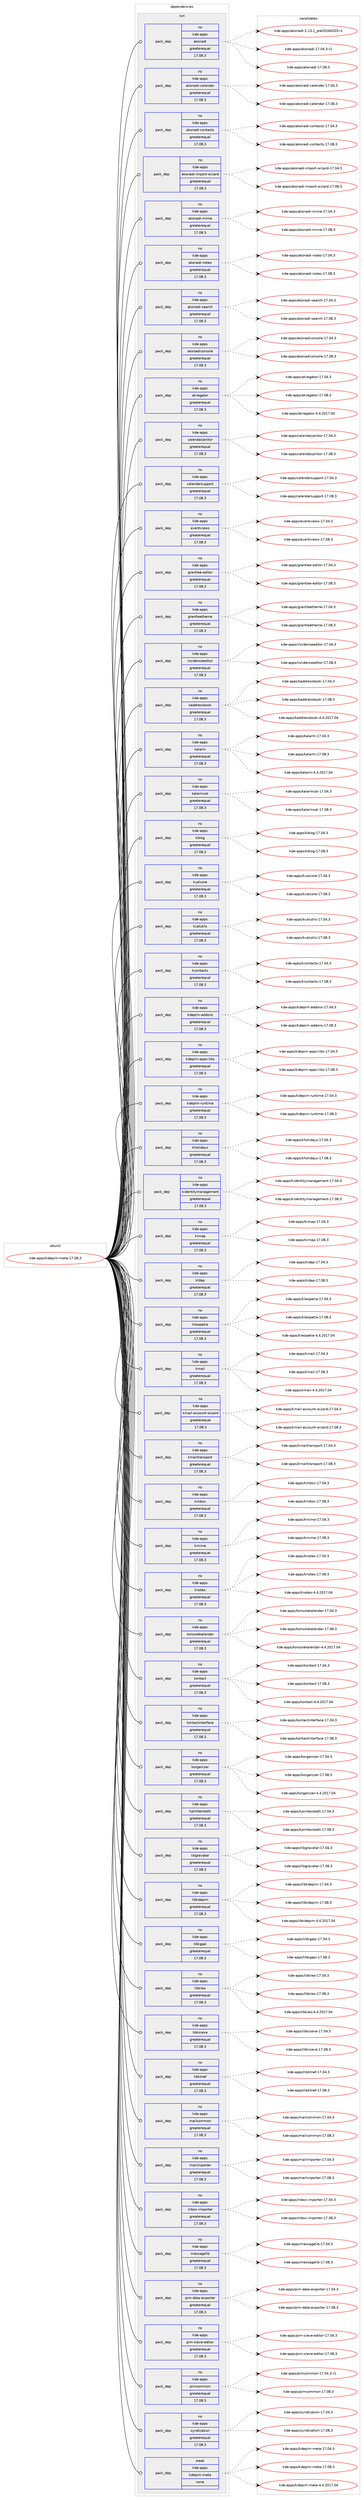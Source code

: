 digraph prolog {

# *************
# Graph options
# *************

newrank=true;
concentrate=true;
compound=true;
graph [rankdir=LR,fontname=Helvetica,fontsize=10,ranksep=1.5];#, ranksep=2.5, nodesep=0.2];
edge  [arrowhead=vee];
node  [fontname=Helvetica,fontsize=10];

# **********
# The ebuild
# **********

subgraph cluster_leftcol {
color=gray;
rank=same;
label=<<i>ebuild</i>>;
id [label="kde-apps/kdepim-meta-17.08.3", color=red, width=4, href="../kde-apps/kdepim-meta-17.08.3.svg"];
}

# ****************
# The dependencies
# ****************

subgraph cluster_midcol {
color=gray;
label=<<i>dependencies</i>>;
subgraph cluster_compile {
fillcolor="#eeeeee";
style=filled;
label=<<i>compile</i>>;
}
subgraph cluster_compileandrun {
fillcolor="#eeeeee";
style=filled;
label=<<i>compile and run</i>>;
}
subgraph cluster_run {
fillcolor="#eeeeee";
style=filled;
label=<<i>run</i>>;
subgraph pack231171 {
dependency318871 [label=<<TABLE BORDER="0" CELLBORDER="1" CELLSPACING="0" CELLPADDING="4" WIDTH="220"><TR><TD ROWSPAN="6" CELLPADDING="30">pack_dep</TD></TR><TR><TD WIDTH="110">no</TD></TR><TR><TD>kde-apps</TD></TR><TR><TD>akonadi</TD></TR><TR><TD>greaterequal</TD></TR><TR><TD>17.08.3</TD></TR></TABLE>>, shape=none, color=blue];
}
id:e -> dependency318871:w [weight=20,style="solid",arrowhead="odot"];
subgraph pack231172 {
dependency318872 [label=<<TABLE BORDER="0" CELLBORDER="1" CELLSPACING="0" CELLPADDING="4" WIDTH="220"><TR><TD ROWSPAN="6" CELLPADDING="30">pack_dep</TD></TR><TR><TD WIDTH="110">no</TD></TR><TR><TD>kde-apps</TD></TR><TR><TD>akonadi-calendar</TD></TR><TR><TD>greaterequal</TD></TR><TR><TD>17.08.3</TD></TR></TABLE>>, shape=none, color=blue];
}
id:e -> dependency318872:w [weight=20,style="solid",arrowhead="odot"];
subgraph pack231173 {
dependency318873 [label=<<TABLE BORDER="0" CELLBORDER="1" CELLSPACING="0" CELLPADDING="4" WIDTH="220"><TR><TD ROWSPAN="6" CELLPADDING="30">pack_dep</TD></TR><TR><TD WIDTH="110">no</TD></TR><TR><TD>kde-apps</TD></TR><TR><TD>akonadi-contacts</TD></TR><TR><TD>greaterequal</TD></TR><TR><TD>17.08.3</TD></TR></TABLE>>, shape=none, color=blue];
}
id:e -> dependency318873:w [weight=20,style="solid",arrowhead="odot"];
subgraph pack231174 {
dependency318874 [label=<<TABLE BORDER="0" CELLBORDER="1" CELLSPACING="0" CELLPADDING="4" WIDTH="220"><TR><TD ROWSPAN="6" CELLPADDING="30">pack_dep</TD></TR><TR><TD WIDTH="110">no</TD></TR><TR><TD>kde-apps</TD></TR><TR><TD>akonadi-import-wizard</TD></TR><TR><TD>greaterequal</TD></TR><TR><TD>17.08.3</TD></TR></TABLE>>, shape=none, color=blue];
}
id:e -> dependency318874:w [weight=20,style="solid",arrowhead="odot"];
subgraph pack231175 {
dependency318875 [label=<<TABLE BORDER="0" CELLBORDER="1" CELLSPACING="0" CELLPADDING="4" WIDTH="220"><TR><TD ROWSPAN="6" CELLPADDING="30">pack_dep</TD></TR><TR><TD WIDTH="110">no</TD></TR><TR><TD>kde-apps</TD></TR><TR><TD>akonadi-mime</TD></TR><TR><TD>greaterequal</TD></TR><TR><TD>17.08.3</TD></TR></TABLE>>, shape=none, color=blue];
}
id:e -> dependency318875:w [weight=20,style="solid",arrowhead="odot"];
subgraph pack231176 {
dependency318876 [label=<<TABLE BORDER="0" CELLBORDER="1" CELLSPACING="0" CELLPADDING="4" WIDTH="220"><TR><TD ROWSPAN="6" CELLPADDING="30">pack_dep</TD></TR><TR><TD WIDTH="110">no</TD></TR><TR><TD>kde-apps</TD></TR><TR><TD>akonadi-notes</TD></TR><TR><TD>greaterequal</TD></TR><TR><TD>17.08.3</TD></TR></TABLE>>, shape=none, color=blue];
}
id:e -> dependency318876:w [weight=20,style="solid",arrowhead="odot"];
subgraph pack231177 {
dependency318877 [label=<<TABLE BORDER="0" CELLBORDER="1" CELLSPACING="0" CELLPADDING="4" WIDTH="220"><TR><TD ROWSPAN="6" CELLPADDING="30">pack_dep</TD></TR><TR><TD WIDTH="110">no</TD></TR><TR><TD>kde-apps</TD></TR><TR><TD>akonadi-search</TD></TR><TR><TD>greaterequal</TD></TR><TR><TD>17.08.3</TD></TR></TABLE>>, shape=none, color=blue];
}
id:e -> dependency318877:w [weight=20,style="solid",arrowhead="odot"];
subgraph pack231178 {
dependency318878 [label=<<TABLE BORDER="0" CELLBORDER="1" CELLSPACING="0" CELLPADDING="4" WIDTH="220"><TR><TD ROWSPAN="6" CELLPADDING="30">pack_dep</TD></TR><TR><TD WIDTH="110">no</TD></TR><TR><TD>kde-apps</TD></TR><TR><TD>akonadiconsole</TD></TR><TR><TD>greaterequal</TD></TR><TR><TD>17.08.3</TD></TR></TABLE>>, shape=none, color=blue];
}
id:e -> dependency318878:w [weight=20,style="solid",arrowhead="odot"];
subgraph pack231179 {
dependency318879 [label=<<TABLE BORDER="0" CELLBORDER="1" CELLSPACING="0" CELLPADDING="4" WIDTH="220"><TR><TD ROWSPAN="6" CELLPADDING="30">pack_dep</TD></TR><TR><TD WIDTH="110">no</TD></TR><TR><TD>kde-apps</TD></TR><TR><TD>akregator</TD></TR><TR><TD>greaterequal</TD></TR><TR><TD>17.08.3</TD></TR></TABLE>>, shape=none, color=blue];
}
id:e -> dependency318879:w [weight=20,style="solid",arrowhead="odot"];
subgraph pack231180 {
dependency318880 [label=<<TABLE BORDER="0" CELLBORDER="1" CELLSPACING="0" CELLPADDING="4" WIDTH="220"><TR><TD ROWSPAN="6" CELLPADDING="30">pack_dep</TD></TR><TR><TD WIDTH="110">no</TD></TR><TR><TD>kde-apps</TD></TR><TR><TD>calendarjanitor</TD></TR><TR><TD>greaterequal</TD></TR><TR><TD>17.08.3</TD></TR></TABLE>>, shape=none, color=blue];
}
id:e -> dependency318880:w [weight=20,style="solid",arrowhead="odot"];
subgraph pack231181 {
dependency318881 [label=<<TABLE BORDER="0" CELLBORDER="1" CELLSPACING="0" CELLPADDING="4" WIDTH="220"><TR><TD ROWSPAN="6" CELLPADDING="30">pack_dep</TD></TR><TR><TD WIDTH="110">no</TD></TR><TR><TD>kde-apps</TD></TR><TR><TD>calendarsupport</TD></TR><TR><TD>greaterequal</TD></TR><TR><TD>17.08.3</TD></TR></TABLE>>, shape=none, color=blue];
}
id:e -> dependency318881:w [weight=20,style="solid",arrowhead="odot"];
subgraph pack231182 {
dependency318882 [label=<<TABLE BORDER="0" CELLBORDER="1" CELLSPACING="0" CELLPADDING="4" WIDTH="220"><TR><TD ROWSPAN="6" CELLPADDING="30">pack_dep</TD></TR><TR><TD WIDTH="110">no</TD></TR><TR><TD>kde-apps</TD></TR><TR><TD>eventviews</TD></TR><TR><TD>greaterequal</TD></TR><TR><TD>17.08.3</TD></TR></TABLE>>, shape=none, color=blue];
}
id:e -> dependency318882:w [weight=20,style="solid",arrowhead="odot"];
subgraph pack231183 {
dependency318883 [label=<<TABLE BORDER="0" CELLBORDER="1" CELLSPACING="0" CELLPADDING="4" WIDTH="220"><TR><TD ROWSPAN="6" CELLPADDING="30">pack_dep</TD></TR><TR><TD WIDTH="110">no</TD></TR><TR><TD>kde-apps</TD></TR><TR><TD>grantlee-editor</TD></TR><TR><TD>greaterequal</TD></TR><TR><TD>17.08.3</TD></TR></TABLE>>, shape=none, color=blue];
}
id:e -> dependency318883:w [weight=20,style="solid",arrowhead="odot"];
subgraph pack231184 {
dependency318884 [label=<<TABLE BORDER="0" CELLBORDER="1" CELLSPACING="0" CELLPADDING="4" WIDTH="220"><TR><TD ROWSPAN="6" CELLPADDING="30">pack_dep</TD></TR><TR><TD WIDTH="110">no</TD></TR><TR><TD>kde-apps</TD></TR><TR><TD>grantleetheme</TD></TR><TR><TD>greaterequal</TD></TR><TR><TD>17.08.3</TD></TR></TABLE>>, shape=none, color=blue];
}
id:e -> dependency318884:w [weight=20,style="solid",arrowhead="odot"];
subgraph pack231185 {
dependency318885 [label=<<TABLE BORDER="0" CELLBORDER="1" CELLSPACING="0" CELLPADDING="4" WIDTH="220"><TR><TD ROWSPAN="6" CELLPADDING="30">pack_dep</TD></TR><TR><TD WIDTH="110">no</TD></TR><TR><TD>kde-apps</TD></TR><TR><TD>incidenceeditor</TD></TR><TR><TD>greaterequal</TD></TR><TR><TD>17.08.3</TD></TR></TABLE>>, shape=none, color=blue];
}
id:e -> dependency318885:w [weight=20,style="solid",arrowhead="odot"];
subgraph pack231186 {
dependency318886 [label=<<TABLE BORDER="0" CELLBORDER="1" CELLSPACING="0" CELLPADDING="4" WIDTH="220"><TR><TD ROWSPAN="6" CELLPADDING="30">pack_dep</TD></TR><TR><TD WIDTH="110">no</TD></TR><TR><TD>kde-apps</TD></TR><TR><TD>kaddressbook</TD></TR><TR><TD>greaterequal</TD></TR><TR><TD>17.08.3</TD></TR></TABLE>>, shape=none, color=blue];
}
id:e -> dependency318886:w [weight=20,style="solid",arrowhead="odot"];
subgraph pack231187 {
dependency318887 [label=<<TABLE BORDER="0" CELLBORDER="1" CELLSPACING="0" CELLPADDING="4" WIDTH="220"><TR><TD ROWSPAN="6" CELLPADDING="30">pack_dep</TD></TR><TR><TD WIDTH="110">no</TD></TR><TR><TD>kde-apps</TD></TR><TR><TD>kalarm</TD></TR><TR><TD>greaterequal</TD></TR><TR><TD>17.08.3</TD></TR></TABLE>>, shape=none, color=blue];
}
id:e -> dependency318887:w [weight=20,style="solid",arrowhead="odot"];
subgraph pack231188 {
dependency318888 [label=<<TABLE BORDER="0" CELLBORDER="1" CELLSPACING="0" CELLPADDING="4" WIDTH="220"><TR><TD ROWSPAN="6" CELLPADDING="30">pack_dep</TD></TR><TR><TD WIDTH="110">no</TD></TR><TR><TD>kde-apps</TD></TR><TR><TD>kalarmcal</TD></TR><TR><TD>greaterequal</TD></TR><TR><TD>17.08.3</TD></TR></TABLE>>, shape=none, color=blue];
}
id:e -> dependency318888:w [weight=20,style="solid",arrowhead="odot"];
subgraph pack231189 {
dependency318889 [label=<<TABLE BORDER="0" CELLBORDER="1" CELLSPACING="0" CELLPADDING="4" WIDTH="220"><TR><TD ROWSPAN="6" CELLPADDING="30">pack_dep</TD></TR><TR><TD WIDTH="110">no</TD></TR><TR><TD>kde-apps</TD></TR><TR><TD>kblog</TD></TR><TR><TD>greaterequal</TD></TR><TR><TD>17.08.3</TD></TR></TABLE>>, shape=none, color=blue];
}
id:e -> dependency318889:w [weight=20,style="solid",arrowhead="odot"];
subgraph pack231190 {
dependency318890 [label=<<TABLE BORDER="0" CELLBORDER="1" CELLSPACING="0" CELLPADDING="4" WIDTH="220"><TR><TD ROWSPAN="6" CELLPADDING="30">pack_dep</TD></TR><TR><TD WIDTH="110">no</TD></TR><TR><TD>kde-apps</TD></TR><TR><TD>kcalcore</TD></TR><TR><TD>greaterequal</TD></TR><TR><TD>17.08.3</TD></TR></TABLE>>, shape=none, color=blue];
}
id:e -> dependency318890:w [weight=20,style="solid",arrowhead="odot"];
subgraph pack231191 {
dependency318891 [label=<<TABLE BORDER="0" CELLBORDER="1" CELLSPACING="0" CELLPADDING="4" WIDTH="220"><TR><TD ROWSPAN="6" CELLPADDING="30">pack_dep</TD></TR><TR><TD WIDTH="110">no</TD></TR><TR><TD>kde-apps</TD></TR><TR><TD>kcalutils</TD></TR><TR><TD>greaterequal</TD></TR><TR><TD>17.08.3</TD></TR></TABLE>>, shape=none, color=blue];
}
id:e -> dependency318891:w [weight=20,style="solid",arrowhead="odot"];
subgraph pack231192 {
dependency318892 [label=<<TABLE BORDER="0" CELLBORDER="1" CELLSPACING="0" CELLPADDING="4" WIDTH="220"><TR><TD ROWSPAN="6" CELLPADDING="30">pack_dep</TD></TR><TR><TD WIDTH="110">no</TD></TR><TR><TD>kde-apps</TD></TR><TR><TD>kcontacts</TD></TR><TR><TD>greaterequal</TD></TR><TR><TD>17.08.3</TD></TR></TABLE>>, shape=none, color=blue];
}
id:e -> dependency318892:w [weight=20,style="solid",arrowhead="odot"];
subgraph pack231193 {
dependency318893 [label=<<TABLE BORDER="0" CELLBORDER="1" CELLSPACING="0" CELLPADDING="4" WIDTH="220"><TR><TD ROWSPAN="6" CELLPADDING="30">pack_dep</TD></TR><TR><TD WIDTH="110">no</TD></TR><TR><TD>kde-apps</TD></TR><TR><TD>kdepim-addons</TD></TR><TR><TD>greaterequal</TD></TR><TR><TD>17.08.3</TD></TR></TABLE>>, shape=none, color=blue];
}
id:e -> dependency318893:w [weight=20,style="solid",arrowhead="odot"];
subgraph pack231194 {
dependency318894 [label=<<TABLE BORDER="0" CELLBORDER="1" CELLSPACING="0" CELLPADDING="4" WIDTH="220"><TR><TD ROWSPAN="6" CELLPADDING="30">pack_dep</TD></TR><TR><TD WIDTH="110">no</TD></TR><TR><TD>kde-apps</TD></TR><TR><TD>kdepim-apps-libs</TD></TR><TR><TD>greaterequal</TD></TR><TR><TD>17.08.3</TD></TR></TABLE>>, shape=none, color=blue];
}
id:e -> dependency318894:w [weight=20,style="solid",arrowhead="odot"];
subgraph pack231195 {
dependency318895 [label=<<TABLE BORDER="0" CELLBORDER="1" CELLSPACING="0" CELLPADDING="4" WIDTH="220"><TR><TD ROWSPAN="6" CELLPADDING="30">pack_dep</TD></TR><TR><TD WIDTH="110">no</TD></TR><TR><TD>kde-apps</TD></TR><TR><TD>kdepim-runtime</TD></TR><TR><TD>greaterequal</TD></TR><TR><TD>17.08.3</TD></TR></TABLE>>, shape=none, color=blue];
}
id:e -> dependency318895:w [weight=20,style="solid",arrowhead="odot"];
subgraph pack231196 {
dependency318896 [label=<<TABLE BORDER="0" CELLBORDER="1" CELLSPACING="0" CELLPADDING="4" WIDTH="220"><TR><TD ROWSPAN="6" CELLPADDING="30">pack_dep</TD></TR><TR><TD WIDTH="110">no</TD></TR><TR><TD>kde-apps</TD></TR><TR><TD>kholidays</TD></TR><TR><TD>greaterequal</TD></TR><TR><TD>17.08.3</TD></TR></TABLE>>, shape=none, color=blue];
}
id:e -> dependency318896:w [weight=20,style="solid",arrowhead="odot"];
subgraph pack231197 {
dependency318897 [label=<<TABLE BORDER="0" CELLBORDER="1" CELLSPACING="0" CELLPADDING="4" WIDTH="220"><TR><TD ROWSPAN="6" CELLPADDING="30">pack_dep</TD></TR><TR><TD WIDTH="110">no</TD></TR><TR><TD>kde-apps</TD></TR><TR><TD>kidentitymanagement</TD></TR><TR><TD>greaterequal</TD></TR><TR><TD>17.08.3</TD></TR></TABLE>>, shape=none, color=blue];
}
id:e -> dependency318897:w [weight=20,style="solid",arrowhead="odot"];
subgraph pack231198 {
dependency318898 [label=<<TABLE BORDER="0" CELLBORDER="1" CELLSPACING="0" CELLPADDING="4" WIDTH="220"><TR><TD ROWSPAN="6" CELLPADDING="30">pack_dep</TD></TR><TR><TD WIDTH="110">no</TD></TR><TR><TD>kde-apps</TD></TR><TR><TD>kimap</TD></TR><TR><TD>greaterequal</TD></TR><TR><TD>17.08.3</TD></TR></TABLE>>, shape=none, color=blue];
}
id:e -> dependency318898:w [weight=20,style="solid",arrowhead="odot"];
subgraph pack231199 {
dependency318899 [label=<<TABLE BORDER="0" CELLBORDER="1" CELLSPACING="0" CELLPADDING="4" WIDTH="220"><TR><TD ROWSPAN="6" CELLPADDING="30">pack_dep</TD></TR><TR><TD WIDTH="110">no</TD></TR><TR><TD>kde-apps</TD></TR><TR><TD>kldap</TD></TR><TR><TD>greaterequal</TD></TR><TR><TD>17.08.3</TD></TR></TABLE>>, shape=none, color=blue];
}
id:e -> dependency318899:w [weight=20,style="solid",arrowhead="odot"];
subgraph pack231200 {
dependency318900 [label=<<TABLE BORDER="0" CELLBORDER="1" CELLSPACING="0" CELLPADDING="4" WIDTH="220"><TR><TD ROWSPAN="6" CELLPADDING="30">pack_dep</TD></TR><TR><TD WIDTH="110">no</TD></TR><TR><TD>kde-apps</TD></TR><TR><TD>kleopatra</TD></TR><TR><TD>greaterequal</TD></TR><TR><TD>17.08.3</TD></TR></TABLE>>, shape=none, color=blue];
}
id:e -> dependency318900:w [weight=20,style="solid",arrowhead="odot"];
subgraph pack231201 {
dependency318901 [label=<<TABLE BORDER="0" CELLBORDER="1" CELLSPACING="0" CELLPADDING="4" WIDTH="220"><TR><TD ROWSPAN="6" CELLPADDING="30">pack_dep</TD></TR><TR><TD WIDTH="110">no</TD></TR><TR><TD>kde-apps</TD></TR><TR><TD>kmail</TD></TR><TR><TD>greaterequal</TD></TR><TR><TD>17.08.3</TD></TR></TABLE>>, shape=none, color=blue];
}
id:e -> dependency318901:w [weight=20,style="solid",arrowhead="odot"];
subgraph pack231202 {
dependency318902 [label=<<TABLE BORDER="0" CELLBORDER="1" CELLSPACING="0" CELLPADDING="4" WIDTH="220"><TR><TD ROWSPAN="6" CELLPADDING="30">pack_dep</TD></TR><TR><TD WIDTH="110">no</TD></TR><TR><TD>kde-apps</TD></TR><TR><TD>kmail-account-wizard</TD></TR><TR><TD>greaterequal</TD></TR><TR><TD>17.08.3</TD></TR></TABLE>>, shape=none, color=blue];
}
id:e -> dependency318902:w [weight=20,style="solid",arrowhead="odot"];
subgraph pack231203 {
dependency318903 [label=<<TABLE BORDER="0" CELLBORDER="1" CELLSPACING="0" CELLPADDING="4" WIDTH="220"><TR><TD ROWSPAN="6" CELLPADDING="30">pack_dep</TD></TR><TR><TD WIDTH="110">no</TD></TR><TR><TD>kde-apps</TD></TR><TR><TD>kmailtransport</TD></TR><TR><TD>greaterequal</TD></TR><TR><TD>17.08.3</TD></TR></TABLE>>, shape=none, color=blue];
}
id:e -> dependency318903:w [weight=20,style="solid",arrowhead="odot"];
subgraph pack231204 {
dependency318904 [label=<<TABLE BORDER="0" CELLBORDER="1" CELLSPACING="0" CELLPADDING="4" WIDTH="220"><TR><TD ROWSPAN="6" CELLPADDING="30">pack_dep</TD></TR><TR><TD WIDTH="110">no</TD></TR><TR><TD>kde-apps</TD></TR><TR><TD>kmbox</TD></TR><TR><TD>greaterequal</TD></TR><TR><TD>17.08.3</TD></TR></TABLE>>, shape=none, color=blue];
}
id:e -> dependency318904:w [weight=20,style="solid",arrowhead="odot"];
subgraph pack231205 {
dependency318905 [label=<<TABLE BORDER="0" CELLBORDER="1" CELLSPACING="0" CELLPADDING="4" WIDTH="220"><TR><TD ROWSPAN="6" CELLPADDING="30">pack_dep</TD></TR><TR><TD WIDTH="110">no</TD></TR><TR><TD>kde-apps</TD></TR><TR><TD>kmime</TD></TR><TR><TD>greaterequal</TD></TR><TR><TD>17.08.3</TD></TR></TABLE>>, shape=none, color=blue];
}
id:e -> dependency318905:w [weight=20,style="solid",arrowhead="odot"];
subgraph pack231206 {
dependency318906 [label=<<TABLE BORDER="0" CELLBORDER="1" CELLSPACING="0" CELLPADDING="4" WIDTH="220"><TR><TD ROWSPAN="6" CELLPADDING="30">pack_dep</TD></TR><TR><TD WIDTH="110">no</TD></TR><TR><TD>kde-apps</TD></TR><TR><TD>knotes</TD></TR><TR><TD>greaterequal</TD></TR><TR><TD>17.08.3</TD></TR></TABLE>>, shape=none, color=blue];
}
id:e -> dependency318906:w [weight=20,style="solid",arrowhead="odot"];
subgraph pack231207 {
dependency318907 [label=<<TABLE BORDER="0" CELLBORDER="1" CELLSPACING="0" CELLPADDING="4" WIDTH="220"><TR><TD ROWSPAN="6" CELLPADDING="30">pack_dep</TD></TR><TR><TD WIDTH="110">no</TD></TR><TR><TD>kde-apps</TD></TR><TR><TD>konsolekalendar</TD></TR><TR><TD>greaterequal</TD></TR><TR><TD>17.08.3</TD></TR></TABLE>>, shape=none, color=blue];
}
id:e -> dependency318907:w [weight=20,style="solid",arrowhead="odot"];
subgraph pack231208 {
dependency318908 [label=<<TABLE BORDER="0" CELLBORDER="1" CELLSPACING="0" CELLPADDING="4" WIDTH="220"><TR><TD ROWSPAN="6" CELLPADDING="30">pack_dep</TD></TR><TR><TD WIDTH="110">no</TD></TR><TR><TD>kde-apps</TD></TR><TR><TD>kontact</TD></TR><TR><TD>greaterequal</TD></TR><TR><TD>17.08.3</TD></TR></TABLE>>, shape=none, color=blue];
}
id:e -> dependency318908:w [weight=20,style="solid",arrowhead="odot"];
subgraph pack231209 {
dependency318909 [label=<<TABLE BORDER="0" CELLBORDER="1" CELLSPACING="0" CELLPADDING="4" WIDTH="220"><TR><TD ROWSPAN="6" CELLPADDING="30">pack_dep</TD></TR><TR><TD WIDTH="110">no</TD></TR><TR><TD>kde-apps</TD></TR><TR><TD>kontactinterface</TD></TR><TR><TD>greaterequal</TD></TR><TR><TD>17.08.3</TD></TR></TABLE>>, shape=none, color=blue];
}
id:e -> dependency318909:w [weight=20,style="solid",arrowhead="odot"];
subgraph pack231210 {
dependency318910 [label=<<TABLE BORDER="0" CELLBORDER="1" CELLSPACING="0" CELLPADDING="4" WIDTH="220"><TR><TD ROWSPAN="6" CELLPADDING="30">pack_dep</TD></TR><TR><TD WIDTH="110">no</TD></TR><TR><TD>kde-apps</TD></TR><TR><TD>korganizer</TD></TR><TR><TD>greaterequal</TD></TR><TR><TD>17.08.3</TD></TR></TABLE>>, shape=none, color=blue];
}
id:e -> dependency318910:w [weight=20,style="solid",arrowhead="odot"];
subgraph pack231211 {
dependency318911 [label=<<TABLE BORDER="0" CELLBORDER="1" CELLSPACING="0" CELLPADDING="4" WIDTH="220"><TR><TD ROWSPAN="6" CELLPADDING="30">pack_dep</TD></TR><TR><TD WIDTH="110">no</TD></TR><TR><TD>kde-apps</TD></TR><TR><TD>kpimtextedit</TD></TR><TR><TD>greaterequal</TD></TR><TR><TD>17.08.3</TD></TR></TABLE>>, shape=none, color=blue];
}
id:e -> dependency318911:w [weight=20,style="solid",arrowhead="odot"];
subgraph pack231212 {
dependency318912 [label=<<TABLE BORDER="0" CELLBORDER="1" CELLSPACING="0" CELLPADDING="4" WIDTH="220"><TR><TD ROWSPAN="6" CELLPADDING="30">pack_dep</TD></TR><TR><TD WIDTH="110">no</TD></TR><TR><TD>kde-apps</TD></TR><TR><TD>libgravatar</TD></TR><TR><TD>greaterequal</TD></TR><TR><TD>17.08.3</TD></TR></TABLE>>, shape=none, color=blue];
}
id:e -> dependency318912:w [weight=20,style="solid",arrowhead="odot"];
subgraph pack231213 {
dependency318913 [label=<<TABLE BORDER="0" CELLBORDER="1" CELLSPACING="0" CELLPADDING="4" WIDTH="220"><TR><TD ROWSPAN="6" CELLPADDING="30">pack_dep</TD></TR><TR><TD WIDTH="110">no</TD></TR><TR><TD>kde-apps</TD></TR><TR><TD>libkdepim</TD></TR><TR><TD>greaterequal</TD></TR><TR><TD>17.08.3</TD></TR></TABLE>>, shape=none, color=blue];
}
id:e -> dependency318913:w [weight=20,style="solid",arrowhead="odot"];
subgraph pack231214 {
dependency318914 [label=<<TABLE BORDER="0" CELLBORDER="1" CELLSPACING="0" CELLPADDING="4" WIDTH="220"><TR><TD ROWSPAN="6" CELLPADDING="30">pack_dep</TD></TR><TR><TD WIDTH="110">no</TD></TR><TR><TD>kde-apps</TD></TR><TR><TD>libkgapi</TD></TR><TR><TD>greaterequal</TD></TR><TR><TD>17.08.3</TD></TR></TABLE>>, shape=none, color=blue];
}
id:e -> dependency318914:w [weight=20,style="solid",arrowhead="odot"];
subgraph pack231215 {
dependency318915 [label=<<TABLE BORDER="0" CELLBORDER="1" CELLSPACING="0" CELLPADDING="4" WIDTH="220"><TR><TD ROWSPAN="6" CELLPADDING="30">pack_dep</TD></TR><TR><TD WIDTH="110">no</TD></TR><TR><TD>kde-apps</TD></TR><TR><TD>libkleo</TD></TR><TR><TD>greaterequal</TD></TR><TR><TD>17.08.3</TD></TR></TABLE>>, shape=none, color=blue];
}
id:e -> dependency318915:w [weight=20,style="solid",arrowhead="odot"];
subgraph pack231216 {
dependency318916 [label=<<TABLE BORDER="0" CELLBORDER="1" CELLSPACING="0" CELLPADDING="4" WIDTH="220"><TR><TD ROWSPAN="6" CELLPADDING="30">pack_dep</TD></TR><TR><TD WIDTH="110">no</TD></TR><TR><TD>kde-apps</TD></TR><TR><TD>libksieve</TD></TR><TR><TD>greaterequal</TD></TR><TR><TD>17.08.3</TD></TR></TABLE>>, shape=none, color=blue];
}
id:e -> dependency318916:w [weight=20,style="solid",arrowhead="odot"];
subgraph pack231217 {
dependency318917 [label=<<TABLE BORDER="0" CELLBORDER="1" CELLSPACING="0" CELLPADDING="4" WIDTH="220"><TR><TD ROWSPAN="6" CELLPADDING="30">pack_dep</TD></TR><TR><TD WIDTH="110">no</TD></TR><TR><TD>kde-apps</TD></TR><TR><TD>libktnef</TD></TR><TR><TD>greaterequal</TD></TR><TR><TD>17.08.3</TD></TR></TABLE>>, shape=none, color=blue];
}
id:e -> dependency318917:w [weight=20,style="solid",arrowhead="odot"];
subgraph pack231218 {
dependency318918 [label=<<TABLE BORDER="0" CELLBORDER="1" CELLSPACING="0" CELLPADDING="4" WIDTH="220"><TR><TD ROWSPAN="6" CELLPADDING="30">pack_dep</TD></TR><TR><TD WIDTH="110">no</TD></TR><TR><TD>kde-apps</TD></TR><TR><TD>mailcommon</TD></TR><TR><TD>greaterequal</TD></TR><TR><TD>17.08.3</TD></TR></TABLE>>, shape=none, color=blue];
}
id:e -> dependency318918:w [weight=20,style="solid",arrowhead="odot"];
subgraph pack231219 {
dependency318919 [label=<<TABLE BORDER="0" CELLBORDER="1" CELLSPACING="0" CELLPADDING="4" WIDTH="220"><TR><TD ROWSPAN="6" CELLPADDING="30">pack_dep</TD></TR><TR><TD WIDTH="110">no</TD></TR><TR><TD>kde-apps</TD></TR><TR><TD>mailimporter</TD></TR><TR><TD>greaterequal</TD></TR><TR><TD>17.08.3</TD></TR></TABLE>>, shape=none, color=blue];
}
id:e -> dependency318919:w [weight=20,style="solid",arrowhead="odot"];
subgraph pack231220 {
dependency318920 [label=<<TABLE BORDER="0" CELLBORDER="1" CELLSPACING="0" CELLPADDING="4" WIDTH="220"><TR><TD ROWSPAN="6" CELLPADDING="30">pack_dep</TD></TR><TR><TD WIDTH="110">no</TD></TR><TR><TD>kde-apps</TD></TR><TR><TD>mbox-importer</TD></TR><TR><TD>greaterequal</TD></TR><TR><TD>17.08.3</TD></TR></TABLE>>, shape=none, color=blue];
}
id:e -> dependency318920:w [weight=20,style="solid",arrowhead="odot"];
subgraph pack231221 {
dependency318921 [label=<<TABLE BORDER="0" CELLBORDER="1" CELLSPACING="0" CELLPADDING="4" WIDTH="220"><TR><TD ROWSPAN="6" CELLPADDING="30">pack_dep</TD></TR><TR><TD WIDTH="110">no</TD></TR><TR><TD>kde-apps</TD></TR><TR><TD>messagelib</TD></TR><TR><TD>greaterequal</TD></TR><TR><TD>17.08.3</TD></TR></TABLE>>, shape=none, color=blue];
}
id:e -> dependency318921:w [weight=20,style="solid",arrowhead="odot"];
subgraph pack231222 {
dependency318922 [label=<<TABLE BORDER="0" CELLBORDER="1" CELLSPACING="0" CELLPADDING="4" WIDTH="220"><TR><TD ROWSPAN="6" CELLPADDING="30">pack_dep</TD></TR><TR><TD WIDTH="110">no</TD></TR><TR><TD>kde-apps</TD></TR><TR><TD>pim-data-exporter</TD></TR><TR><TD>greaterequal</TD></TR><TR><TD>17.08.3</TD></TR></TABLE>>, shape=none, color=blue];
}
id:e -> dependency318922:w [weight=20,style="solid",arrowhead="odot"];
subgraph pack231223 {
dependency318923 [label=<<TABLE BORDER="0" CELLBORDER="1" CELLSPACING="0" CELLPADDING="4" WIDTH="220"><TR><TD ROWSPAN="6" CELLPADDING="30">pack_dep</TD></TR><TR><TD WIDTH="110">no</TD></TR><TR><TD>kde-apps</TD></TR><TR><TD>pim-sieve-editor</TD></TR><TR><TD>greaterequal</TD></TR><TR><TD>17.08.3</TD></TR></TABLE>>, shape=none, color=blue];
}
id:e -> dependency318923:w [weight=20,style="solid",arrowhead="odot"];
subgraph pack231224 {
dependency318924 [label=<<TABLE BORDER="0" CELLBORDER="1" CELLSPACING="0" CELLPADDING="4" WIDTH="220"><TR><TD ROWSPAN="6" CELLPADDING="30">pack_dep</TD></TR><TR><TD WIDTH="110">no</TD></TR><TR><TD>kde-apps</TD></TR><TR><TD>pimcommon</TD></TR><TR><TD>greaterequal</TD></TR><TR><TD>17.08.3</TD></TR></TABLE>>, shape=none, color=blue];
}
id:e -> dependency318924:w [weight=20,style="solid",arrowhead="odot"];
subgraph pack231225 {
dependency318925 [label=<<TABLE BORDER="0" CELLBORDER="1" CELLSPACING="0" CELLPADDING="4" WIDTH="220"><TR><TD ROWSPAN="6" CELLPADDING="30">pack_dep</TD></TR><TR><TD WIDTH="110">no</TD></TR><TR><TD>kde-apps</TD></TR><TR><TD>syndication</TD></TR><TR><TD>greaterequal</TD></TR><TR><TD>17.08.3</TD></TR></TABLE>>, shape=none, color=blue];
}
id:e -> dependency318925:w [weight=20,style="solid",arrowhead="odot"];
subgraph pack231226 {
dependency318926 [label=<<TABLE BORDER="0" CELLBORDER="1" CELLSPACING="0" CELLPADDING="4" WIDTH="220"><TR><TD ROWSPAN="6" CELLPADDING="30">pack_dep</TD></TR><TR><TD WIDTH="110">weak</TD></TR><TR><TD>kde-apps</TD></TR><TR><TD>kdepim-meta</TD></TR><TR><TD>none</TD></TR><TR><TD></TD></TR></TABLE>>, shape=none, color=blue];
}
id:e -> dependency318926:w [weight=20,style="solid",arrowhead="odot"];
}
}

# **************
# The candidates
# **************

subgraph cluster_choices {
rank=same;
color=gray;
label=<<i>candidates</i>>;

subgraph choice231171 {
color=black;
nodesep=1;
choice1071001014597112112115479710711111097100105454946495146499511211410150484954485048514511449 [label="kde-apps/akonadi-1.13.1_pre20160203-r1", color=red, width=4,href="../kde-apps/akonadi-1.13.1_pre20160203-r1.svg"];
choice107100101459711211211547971071111109710010545495546485246514511449 [label="kde-apps/akonadi-17.04.3-r1", color=red, width=4,href="../kde-apps/akonadi-17.04.3-r1.svg"];
choice10710010145971121121154797107111110971001054549554648564651 [label="kde-apps/akonadi-17.08.3", color=red, width=4,href="../kde-apps/akonadi-17.08.3.svg"];
dependency318871:e -> choice1071001014597112112115479710711111097100105454946495146499511211410150484954485048514511449:w [style=dotted,weight="100"];
dependency318871:e -> choice107100101459711211211547971071111109710010545495546485246514511449:w [style=dotted,weight="100"];
dependency318871:e -> choice10710010145971121121154797107111110971001054549554648564651:w [style=dotted,weight="100"];
}
subgraph choice231172 {
color=black;
nodesep=1;
choice1071001014597112112115479710711111097100105459997108101110100971144549554648524651 [label="kde-apps/akonadi-calendar-17.04.3", color=red, width=4,href="../kde-apps/akonadi-calendar-17.04.3.svg"];
choice1071001014597112112115479710711111097100105459997108101110100971144549554648564651 [label="kde-apps/akonadi-calendar-17.08.3", color=red, width=4,href="../kde-apps/akonadi-calendar-17.08.3.svg"];
dependency318872:e -> choice1071001014597112112115479710711111097100105459997108101110100971144549554648524651:w [style=dotted,weight="100"];
dependency318872:e -> choice1071001014597112112115479710711111097100105459997108101110100971144549554648564651:w [style=dotted,weight="100"];
}
subgraph choice231173 {
color=black;
nodesep=1;
choice1071001014597112112115479710711111097100105459911111011697991161154549554648524651 [label="kde-apps/akonadi-contacts-17.04.3", color=red, width=4,href="../kde-apps/akonadi-contacts-17.04.3.svg"];
choice1071001014597112112115479710711111097100105459911111011697991161154549554648564651 [label="kde-apps/akonadi-contacts-17.08.3", color=red, width=4,href="../kde-apps/akonadi-contacts-17.08.3.svg"];
dependency318873:e -> choice1071001014597112112115479710711111097100105459911111011697991161154549554648524651:w [style=dotted,weight="100"];
dependency318873:e -> choice1071001014597112112115479710711111097100105459911111011697991161154549554648564651:w [style=dotted,weight="100"];
}
subgraph choice231174 {
color=black;
nodesep=1;
choice10710010145971121121154797107111110971001054510510911211111411645119105122971141004549554648524651 [label="kde-apps/akonadi-import-wizard-17.04.3", color=red, width=4,href="../kde-apps/akonadi-import-wizard-17.04.3.svg"];
choice10710010145971121121154797107111110971001054510510911211111411645119105122971141004549554648564651 [label="kde-apps/akonadi-import-wizard-17.08.3", color=red, width=4,href="../kde-apps/akonadi-import-wizard-17.08.3.svg"];
dependency318874:e -> choice10710010145971121121154797107111110971001054510510911211111411645119105122971141004549554648524651:w [style=dotted,weight="100"];
dependency318874:e -> choice10710010145971121121154797107111110971001054510510911211111411645119105122971141004549554648564651:w [style=dotted,weight="100"];
}
subgraph choice231175 {
color=black;
nodesep=1;
choice1071001014597112112115479710711111097100105451091051091014549554648524651 [label="kde-apps/akonadi-mime-17.04.3", color=red, width=4,href="../kde-apps/akonadi-mime-17.04.3.svg"];
choice1071001014597112112115479710711111097100105451091051091014549554648564651 [label="kde-apps/akonadi-mime-17.08.3", color=red, width=4,href="../kde-apps/akonadi-mime-17.08.3.svg"];
dependency318875:e -> choice1071001014597112112115479710711111097100105451091051091014549554648524651:w [style=dotted,weight="100"];
dependency318875:e -> choice1071001014597112112115479710711111097100105451091051091014549554648564651:w [style=dotted,weight="100"];
}
subgraph choice231176 {
color=black;
nodesep=1;
choice1071001014597112112115479710711111097100105451101111161011154549554648524651 [label="kde-apps/akonadi-notes-17.04.3", color=red, width=4,href="../kde-apps/akonadi-notes-17.04.3.svg"];
choice1071001014597112112115479710711111097100105451101111161011154549554648564651 [label="kde-apps/akonadi-notes-17.08.3", color=red, width=4,href="../kde-apps/akonadi-notes-17.08.3.svg"];
dependency318876:e -> choice1071001014597112112115479710711111097100105451101111161011154549554648524651:w [style=dotted,weight="100"];
dependency318876:e -> choice1071001014597112112115479710711111097100105451101111161011154549554648564651:w [style=dotted,weight="100"];
}
subgraph choice231177 {
color=black;
nodesep=1;
choice10710010145971121121154797107111110971001054511510197114991044549554648524651 [label="kde-apps/akonadi-search-17.04.3", color=red, width=4,href="../kde-apps/akonadi-search-17.04.3.svg"];
choice10710010145971121121154797107111110971001054511510197114991044549554648564651 [label="kde-apps/akonadi-search-17.08.3", color=red, width=4,href="../kde-apps/akonadi-search-17.08.3.svg"];
dependency318877:e -> choice10710010145971121121154797107111110971001054511510197114991044549554648524651:w [style=dotted,weight="100"];
dependency318877:e -> choice10710010145971121121154797107111110971001054511510197114991044549554648564651:w [style=dotted,weight="100"];
}
subgraph choice231178 {
color=black;
nodesep=1;
choice1071001014597112112115479710711111097100105991111101151111081014549554648524651 [label="kde-apps/akonadiconsole-17.04.3", color=red, width=4,href="../kde-apps/akonadiconsole-17.04.3.svg"];
choice1071001014597112112115479710711111097100105991111101151111081014549554648564651 [label="kde-apps/akonadiconsole-17.08.3", color=red, width=4,href="../kde-apps/akonadiconsole-17.08.3.svg"];
dependency318878:e -> choice1071001014597112112115479710711111097100105991111101151111081014549554648524651:w [style=dotted,weight="100"];
dependency318878:e -> choice1071001014597112112115479710711111097100105991111101151111081014549554648564651:w [style=dotted,weight="100"];
}
subgraph choice231179 {
color=black;
nodesep=1;
choice10710010145971121121154797107114101103971161111144549554648524651 [label="kde-apps/akregator-17.04.3", color=red, width=4,href="../kde-apps/akregator-17.04.3.svg"];
choice10710010145971121121154797107114101103971161111144549554648564651 [label="kde-apps/akregator-17.08.3", color=red, width=4,href="../kde-apps/akregator-17.08.3.svg"];
choice1071001014597112112115479710711410110397116111114455246524650484955464852 [label="kde-apps/akregator-4.4.2017.04", color=red, width=4,href="../kde-apps/akregator-4.4.2017.04.svg"];
dependency318879:e -> choice10710010145971121121154797107114101103971161111144549554648524651:w [style=dotted,weight="100"];
dependency318879:e -> choice10710010145971121121154797107114101103971161111144549554648564651:w [style=dotted,weight="100"];
dependency318879:e -> choice1071001014597112112115479710711410110397116111114455246524650484955464852:w [style=dotted,weight="100"];
}
subgraph choice231180 {
color=black;
nodesep=1;
choice107100101459711211211547999710810111010097114106971101051161111144549554648524651 [label="kde-apps/calendarjanitor-17.04.3", color=red, width=4,href="../kde-apps/calendarjanitor-17.04.3.svg"];
choice107100101459711211211547999710810111010097114106971101051161111144549554648564651 [label="kde-apps/calendarjanitor-17.08.3", color=red, width=4,href="../kde-apps/calendarjanitor-17.08.3.svg"];
dependency318880:e -> choice107100101459711211211547999710810111010097114106971101051161111144549554648524651:w [style=dotted,weight="100"];
dependency318880:e -> choice107100101459711211211547999710810111010097114106971101051161111144549554648564651:w [style=dotted,weight="100"];
}
subgraph choice231181 {
color=black;
nodesep=1;
choice1071001014597112112115479997108101110100971141151171121121111141164549554648524651 [label="kde-apps/calendarsupport-17.04.3", color=red, width=4,href="../kde-apps/calendarsupport-17.04.3.svg"];
choice1071001014597112112115479997108101110100971141151171121121111141164549554648564651 [label="kde-apps/calendarsupport-17.08.3", color=red, width=4,href="../kde-apps/calendarsupport-17.08.3.svg"];
dependency318881:e -> choice1071001014597112112115479997108101110100971141151171121121111141164549554648524651:w [style=dotted,weight="100"];
dependency318881:e -> choice1071001014597112112115479997108101110100971141151171121121111141164549554648564651:w [style=dotted,weight="100"];
}
subgraph choice231182 {
color=black;
nodesep=1;
choice1071001014597112112115471011181011101161181051011191154549554648524651 [label="kde-apps/eventviews-17.04.3", color=red, width=4,href="../kde-apps/eventviews-17.04.3.svg"];
choice1071001014597112112115471011181011101161181051011191154549554648564651 [label="kde-apps/eventviews-17.08.3", color=red, width=4,href="../kde-apps/eventviews-17.08.3.svg"];
dependency318882:e -> choice1071001014597112112115471011181011101161181051011191154549554648524651:w [style=dotted,weight="100"];
dependency318882:e -> choice1071001014597112112115471011181011101161181051011191154549554648564651:w [style=dotted,weight="100"];
}
subgraph choice231183 {
color=black;
nodesep=1;
choice10710010145971121121154710311497110116108101101451011001051161111144549554648524651 [label="kde-apps/grantlee-editor-17.04.3", color=red, width=4,href="../kde-apps/grantlee-editor-17.04.3.svg"];
choice10710010145971121121154710311497110116108101101451011001051161111144549554648564651 [label="kde-apps/grantlee-editor-17.08.3", color=red, width=4,href="../kde-apps/grantlee-editor-17.08.3.svg"];
dependency318883:e -> choice10710010145971121121154710311497110116108101101451011001051161111144549554648524651:w [style=dotted,weight="100"];
dependency318883:e -> choice10710010145971121121154710311497110116108101101451011001051161111144549554648564651:w [style=dotted,weight="100"];
}
subgraph choice231184 {
color=black;
nodesep=1;
choice107100101459711211211547103114971101161081011011161041011091014549554648524651 [label="kde-apps/grantleetheme-17.04.3", color=red, width=4,href="../kde-apps/grantleetheme-17.04.3.svg"];
choice107100101459711211211547103114971101161081011011161041011091014549554648564651 [label="kde-apps/grantleetheme-17.08.3", color=red, width=4,href="../kde-apps/grantleetheme-17.08.3.svg"];
dependency318884:e -> choice107100101459711211211547103114971101161081011011161041011091014549554648524651:w [style=dotted,weight="100"];
dependency318884:e -> choice107100101459711211211547103114971101161081011011161041011091014549554648564651:w [style=dotted,weight="100"];
}
subgraph choice231185 {
color=black;
nodesep=1;
choice10710010145971121121154710511099105100101110991011011001051161111144549554648524651 [label="kde-apps/incidenceeditor-17.04.3", color=red, width=4,href="../kde-apps/incidenceeditor-17.04.3.svg"];
choice10710010145971121121154710511099105100101110991011011001051161111144549554648564651 [label="kde-apps/incidenceeditor-17.08.3", color=red, width=4,href="../kde-apps/incidenceeditor-17.08.3.svg"];
dependency318885:e -> choice10710010145971121121154710511099105100101110991011011001051161111144549554648524651:w [style=dotted,weight="100"];
dependency318885:e -> choice10710010145971121121154710511099105100101110991011011001051161111144549554648564651:w [style=dotted,weight="100"];
}
subgraph choice231186 {
color=black;
nodesep=1;
choice10710010145971121121154710797100100114101115115981111111074549554648524651 [label="kde-apps/kaddressbook-17.04.3", color=red, width=4,href="../kde-apps/kaddressbook-17.04.3.svg"];
choice10710010145971121121154710797100100114101115115981111111074549554648564651 [label="kde-apps/kaddressbook-17.08.3", color=red, width=4,href="../kde-apps/kaddressbook-17.08.3.svg"];
choice1071001014597112112115471079710010011410111511598111111107455246524650484955464852 [label="kde-apps/kaddressbook-4.4.2017.04", color=red, width=4,href="../kde-apps/kaddressbook-4.4.2017.04.svg"];
dependency318886:e -> choice10710010145971121121154710797100100114101115115981111111074549554648524651:w [style=dotted,weight="100"];
dependency318886:e -> choice10710010145971121121154710797100100114101115115981111111074549554648564651:w [style=dotted,weight="100"];
dependency318886:e -> choice1071001014597112112115471079710010011410111511598111111107455246524650484955464852:w [style=dotted,weight="100"];
}
subgraph choice231187 {
color=black;
nodesep=1;
choice10710010145971121121154710797108971141094549554648524651 [label="kde-apps/kalarm-17.04.3", color=red, width=4,href="../kde-apps/kalarm-17.04.3.svg"];
choice10710010145971121121154710797108971141094549554648564651 [label="kde-apps/kalarm-17.08.3", color=red, width=4,href="../kde-apps/kalarm-17.08.3.svg"];
choice1071001014597112112115471079710897114109455246524650484955464852 [label="kde-apps/kalarm-4.4.2017.04", color=red, width=4,href="../kde-apps/kalarm-4.4.2017.04.svg"];
dependency318887:e -> choice10710010145971121121154710797108971141094549554648524651:w [style=dotted,weight="100"];
dependency318887:e -> choice10710010145971121121154710797108971141094549554648564651:w [style=dotted,weight="100"];
dependency318887:e -> choice1071001014597112112115471079710897114109455246524650484955464852:w [style=dotted,weight="100"];
}
subgraph choice231188 {
color=black;
nodesep=1;
choice107100101459711211211547107971089711410999971084549554648524651 [label="kde-apps/kalarmcal-17.04.3", color=red, width=4,href="../kde-apps/kalarmcal-17.04.3.svg"];
choice107100101459711211211547107971089711410999971084549554648564651 [label="kde-apps/kalarmcal-17.08.3", color=red, width=4,href="../kde-apps/kalarmcal-17.08.3.svg"];
dependency318888:e -> choice107100101459711211211547107971089711410999971084549554648524651:w [style=dotted,weight="100"];
dependency318888:e -> choice107100101459711211211547107971089711410999971084549554648564651:w [style=dotted,weight="100"];
}
subgraph choice231189 {
color=black;
nodesep=1;
choice107100101459711211211547107981081111034549554648524651 [label="kde-apps/kblog-17.04.3", color=red, width=4,href="../kde-apps/kblog-17.04.3.svg"];
choice107100101459711211211547107981081111034549554648564651 [label="kde-apps/kblog-17.08.3", color=red, width=4,href="../kde-apps/kblog-17.08.3.svg"];
dependency318889:e -> choice107100101459711211211547107981081111034549554648524651:w [style=dotted,weight="100"];
dependency318889:e -> choice107100101459711211211547107981081111034549554648564651:w [style=dotted,weight="100"];
}
subgraph choice231190 {
color=black;
nodesep=1;
choice1071001014597112112115471079997108991111141014549554648524651 [label="kde-apps/kcalcore-17.04.3", color=red, width=4,href="../kde-apps/kcalcore-17.04.3.svg"];
choice1071001014597112112115471079997108991111141014549554648564651 [label="kde-apps/kcalcore-17.08.3", color=red, width=4,href="../kde-apps/kcalcore-17.08.3.svg"];
dependency318890:e -> choice1071001014597112112115471079997108991111141014549554648524651:w [style=dotted,weight="100"];
dependency318890:e -> choice1071001014597112112115471079997108991111141014549554648564651:w [style=dotted,weight="100"];
}
subgraph choice231191 {
color=black;
nodesep=1;
choice10710010145971121121154710799971081171161051081154549554648524651 [label="kde-apps/kcalutils-17.04.3", color=red, width=4,href="../kde-apps/kcalutils-17.04.3.svg"];
choice10710010145971121121154710799971081171161051081154549554648564651 [label="kde-apps/kcalutils-17.08.3", color=red, width=4,href="../kde-apps/kcalutils-17.08.3.svg"];
dependency318891:e -> choice10710010145971121121154710799971081171161051081154549554648524651:w [style=dotted,weight="100"];
dependency318891:e -> choice10710010145971121121154710799971081171161051081154549554648564651:w [style=dotted,weight="100"];
}
subgraph choice231192 {
color=black;
nodesep=1;
choice1071001014597112112115471079911111011697991161154549554648524651 [label="kde-apps/kcontacts-17.04.3", color=red, width=4,href="../kde-apps/kcontacts-17.04.3.svg"];
choice1071001014597112112115471079911111011697991161154549554648564651 [label="kde-apps/kcontacts-17.08.3", color=red, width=4,href="../kde-apps/kcontacts-17.08.3.svg"];
dependency318892:e -> choice1071001014597112112115471079911111011697991161154549554648524651:w [style=dotted,weight="100"];
dependency318892:e -> choice1071001014597112112115471079911111011697991161154549554648564651:w [style=dotted,weight="100"];
}
subgraph choice231193 {
color=black;
nodesep=1;
choice10710010145971121121154710710010111210510945971001001111101154549554648524651 [label="kde-apps/kdepim-addons-17.04.3", color=red, width=4,href="../kde-apps/kdepim-addons-17.04.3.svg"];
choice10710010145971121121154710710010111210510945971001001111101154549554648564651 [label="kde-apps/kdepim-addons-17.08.3", color=red, width=4,href="../kde-apps/kdepim-addons-17.08.3.svg"];
dependency318893:e -> choice10710010145971121121154710710010111210510945971001001111101154549554648524651:w [style=dotted,weight="100"];
dependency318893:e -> choice10710010145971121121154710710010111210510945971001001111101154549554648564651:w [style=dotted,weight="100"];
}
subgraph choice231194 {
color=black;
nodesep=1;
choice107100101459711211211547107100101112105109459711211211545108105981154549554648524651 [label="kde-apps/kdepim-apps-libs-17.04.3", color=red, width=4,href="../kde-apps/kdepim-apps-libs-17.04.3.svg"];
choice107100101459711211211547107100101112105109459711211211545108105981154549554648564651 [label="kde-apps/kdepim-apps-libs-17.08.3", color=red, width=4,href="../kde-apps/kdepim-apps-libs-17.08.3.svg"];
dependency318894:e -> choice107100101459711211211547107100101112105109459711211211545108105981154549554648524651:w [style=dotted,weight="100"];
dependency318894:e -> choice107100101459711211211547107100101112105109459711211211545108105981154549554648564651:w [style=dotted,weight="100"];
}
subgraph choice231195 {
color=black;
nodesep=1;
choice107100101459711211211547107100101112105109451141171101161051091014549554648524651 [label="kde-apps/kdepim-runtime-17.04.3", color=red, width=4,href="../kde-apps/kdepim-runtime-17.04.3.svg"];
choice107100101459711211211547107100101112105109451141171101161051091014549554648564651 [label="kde-apps/kdepim-runtime-17.08.3", color=red, width=4,href="../kde-apps/kdepim-runtime-17.08.3.svg"];
dependency318895:e -> choice107100101459711211211547107100101112105109451141171101161051091014549554648524651:w [style=dotted,weight="100"];
dependency318895:e -> choice107100101459711211211547107100101112105109451141171101161051091014549554648564651:w [style=dotted,weight="100"];
}
subgraph choice231196 {
color=black;
nodesep=1;
choice107100101459711211211547107104111108105100971211154549554648524651 [label="kde-apps/kholidays-17.04.3", color=red, width=4,href="../kde-apps/kholidays-17.04.3.svg"];
choice107100101459711211211547107104111108105100971211154549554648564651 [label="kde-apps/kholidays-17.08.3", color=red, width=4,href="../kde-apps/kholidays-17.08.3.svg"];
dependency318896:e -> choice107100101459711211211547107104111108105100971211154549554648524651:w [style=dotted,weight="100"];
dependency318896:e -> choice107100101459711211211547107104111108105100971211154549554648564651:w [style=dotted,weight="100"];
}
subgraph choice231197 {
color=black;
nodesep=1;
choice10710010145971121121154710710510010111011610511612110997110971031011091011101164549554648524651 [label="kde-apps/kidentitymanagement-17.04.3", color=red, width=4,href="../kde-apps/kidentitymanagement-17.04.3.svg"];
choice10710010145971121121154710710510010111011610511612110997110971031011091011101164549554648564651 [label="kde-apps/kidentitymanagement-17.08.3", color=red, width=4,href="../kde-apps/kidentitymanagement-17.08.3.svg"];
dependency318897:e -> choice10710010145971121121154710710510010111011610511612110997110971031011091011101164549554648524651:w [style=dotted,weight="100"];
dependency318897:e -> choice10710010145971121121154710710510010111011610511612110997110971031011091011101164549554648564651:w [style=dotted,weight="100"];
}
subgraph choice231198 {
color=black;
nodesep=1;
choice107100101459711211211547107105109971124549554648524651 [label="kde-apps/kimap-17.04.3", color=red, width=4,href="../kde-apps/kimap-17.04.3.svg"];
choice107100101459711211211547107105109971124549554648564651 [label="kde-apps/kimap-17.08.3", color=red, width=4,href="../kde-apps/kimap-17.08.3.svg"];
dependency318898:e -> choice107100101459711211211547107105109971124549554648524651:w [style=dotted,weight="100"];
dependency318898:e -> choice107100101459711211211547107105109971124549554648564651:w [style=dotted,weight="100"];
}
subgraph choice231199 {
color=black;
nodesep=1;
choice107100101459711211211547107108100971124549554648524651 [label="kde-apps/kldap-17.04.3", color=red, width=4,href="../kde-apps/kldap-17.04.3.svg"];
choice107100101459711211211547107108100971124549554648564651 [label="kde-apps/kldap-17.08.3", color=red, width=4,href="../kde-apps/kldap-17.08.3.svg"];
dependency318899:e -> choice107100101459711211211547107108100971124549554648524651:w [style=dotted,weight="100"];
dependency318899:e -> choice107100101459711211211547107108100971124549554648564651:w [style=dotted,weight="100"];
}
subgraph choice231200 {
color=black;
nodesep=1;
choice10710010145971121121154710710810111111297116114974549554648524651 [label="kde-apps/kleopatra-17.04.3", color=red, width=4,href="../kde-apps/kleopatra-17.04.3.svg"];
choice10710010145971121121154710710810111111297116114974549554648564651 [label="kde-apps/kleopatra-17.08.3", color=red, width=4,href="../kde-apps/kleopatra-17.08.3.svg"];
choice1071001014597112112115471071081011111129711611497455246524650484955464852 [label="kde-apps/kleopatra-4.4.2017.04", color=red, width=4,href="../kde-apps/kleopatra-4.4.2017.04.svg"];
dependency318900:e -> choice10710010145971121121154710710810111111297116114974549554648524651:w [style=dotted,weight="100"];
dependency318900:e -> choice10710010145971121121154710710810111111297116114974549554648564651:w [style=dotted,weight="100"];
dependency318900:e -> choice1071001014597112112115471071081011111129711611497455246524650484955464852:w [style=dotted,weight="100"];
}
subgraph choice231201 {
color=black;
nodesep=1;
choice107100101459711211211547107109971051084549554648524651 [label="kde-apps/kmail-17.04.3", color=red, width=4,href="../kde-apps/kmail-17.04.3.svg"];
choice107100101459711211211547107109971051084549554648564651 [label="kde-apps/kmail-17.08.3", color=red, width=4,href="../kde-apps/kmail-17.08.3.svg"];
choice10710010145971121121154710710997105108455246524650484955464852 [label="kde-apps/kmail-4.4.2017.04", color=red, width=4,href="../kde-apps/kmail-4.4.2017.04.svg"];
dependency318901:e -> choice107100101459711211211547107109971051084549554648524651:w [style=dotted,weight="100"];
dependency318901:e -> choice107100101459711211211547107109971051084549554648564651:w [style=dotted,weight="100"];
dependency318901:e -> choice10710010145971121121154710710997105108455246524650484955464852:w [style=dotted,weight="100"];
}
subgraph choice231202 {
color=black;
nodesep=1;
choice107100101459711211211547107109971051084597999911111711011645119105122971141004549554648524651 [label="kde-apps/kmail-account-wizard-17.04.3", color=red, width=4,href="../kde-apps/kmail-account-wizard-17.04.3.svg"];
choice107100101459711211211547107109971051084597999911111711011645119105122971141004549554648564651 [label="kde-apps/kmail-account-wizard-17.08.3", color=red, width=4,href="../kde-apps/kmail-account-wizard-17.08.3.svg"];
dependency318902:e -> choice107100101459711211211547107109971051084597999911111711011645119105122971141004549554648524651:w [style=dotted,weight="100"];
dependency318902:e -> choice107100101459711211211547107109971051084597999911111711011645119105122971141004549554648564651:w [style=dotted,weight="100"];
}
subgraph choice231203 {
color=black;
nodesep=1;
choice10710010145971121121154710710997105108116114971101151121111141164549554648524651 [label="kde-apps/kmailtransport-17.04.3", color=red, width=4,href="../kde-apps/kmailtransport-17.04.3.svg"];
choice10710010145971121121154710710997105108116114971101151121111141164549554648564651 [label="kde-apps/kmailtransport-17.08.3", color=red, width=4,href="../kde-apps/kmailtransport-17.08.3.svg"];
dependency318903:e -> choice10710010145971121121154710710997105108116114971101151121111141164549554648524651:w [style=dotted,weight="100"];
dependency318903:e -> choice10710010145971121121154710710997105108116114971101151121111141164549554648564651:w [style=dotted,weight="100"];
}
subgraph choice231204 {
color=black;
nodesep=1;
choice107100101459711211211547107109981111204549554648524651 [label="kde-apps/kmbox-17.04.3", color=red, width=4,href="../kde-apps/kmbox-17.04.3.svg"];
choice107100101459711211211547107109981111204549554648564651 [label="kde-apps/kmbox-17.08.3", color=red, width=4,href="../kde-apps/kmbox-17.08.3.svg"];
dependency318904:e -> choice107100101459711211211547107109981111204549554648524651:w [style=dotted,weight="100"];
dependency318904:e -> choice107100101459711211211547107109981111204549554648564651:w [style=dotted,weight="100"];
}
subgraph choice231205 {
color=black;
nodesep=1;
choice1071001014597112112115471071091051091014549554648524651 [label="kde-apps/kmime-17.04.3", color=red, width=4,href="../kde-apps/kmime-17.04.3.svg"];
choice1071001014597112112115471071091051091014549554648564651 [label="kde-apps/kmime-17.08.3", color=red, width=4,href="../kde-apps/kmime-17.08.3.svg"];
dependency318905:e -> choice1071001014597112112115471071091051091014549554648524651:w [style=dotted,weight="100"];
dependency318905:e -> choice1071001014597112112115471071091051091014549554648564651:w [style=dotted,weight="100"];
}
subgraph choice231206 {
color=black;
nodesep=1;
choice1071001014597112112115471071101111161011154549554648524651 [label="kde-apps/knotes-17.04.3", color=red, width=4,href="../kde-apps/knotes-17.04.3.svg"];
choice1071001014597112112115471071101111161011154549554648564651 [label="kde-apps/knotes-17.08.3", color=red, width=4,href="../kde-apps/knotes-17.08.3.svg"];
choice107100101459711211211547107110111116101115455246524650484955464852 [label="kde-apps/knotes-4.4.2017.04", color=red, width=4,href="../kde-apps/knotes-4.4.2017.04.svg"];
dependency318906:e -> choice1071001014597112112115471071101111161011154549554648524651:w [style=dotted,weight="100"];
dependency318906:e -> choice1071001014597112112115471071101111161011154549554648564651:w [style=dotted,weight="100"];
dependency318906:e -> choice107100101459711211211547107110111116101115455246524650484955464852:w [style=dotted,weight="100"];
}
subgraph choice231207 {
color=black;
nodesep=1;
choice10710010145971121121154710711111011511110810110797108101110100971144549554648524651 [label="kde-apps/konsolekalendar-17.04.3", color=red, width=4,href="../kde-apps/konsolekalendar-17.04.3.svg"];
choice10710010145971121121154710711111011511110810110797108101110100971144549554648564651 [label="kde-apps/konsolekalendar-17.08.3", color=red, width=4,href="../kde-apps/konsolekalendar-17.08.3.svg"];
choice1071001014597112112115471071111101151111081011079710810111010097114455246524650484955464852 [label="kde-apps/konsolekalendar-4.4.2017.04", color=red, width=4,href="../kde-apps/konsolekalendar-4.4.2017.04.svg"];
dependency318907:e -> choice10710010145971121121154710711111011511110810110797108101110100971144549554648524651:w [style=dotted,weight="100"];
dependency318907:e -> choice10710010145971121121154710711111011511110810110797108101110100971144549554648564651:w [style=dotted,weight="100"];
dependency318907:e -> choice1071001014597112112115471071111101151111081011079710810111010097114455246524650484955464852:w [style=dotted,weight="100"];
}
subgraph choice231208 {
color=black;
nodesep=1;
choice10710010145971121121154710711111011697991164549554648524651 [label="kde-apps/kontact-17.04.3", color=red, width=4,href="../kde-apps/kontact-17.04.3.svg"];
choice10710010145971121121154710711111011697991164549554648564651 [label="kde-apps/kontact-17.08.3", color=red, width=4,href="../kde-apps/kontact-17.08.3.svg"];
choice1071001014597112112115471071111101169799116455246524650484955464852 [label="kde-apps/kontact-4.4.2017.04", color=red, width=4,href="../kde-apps/kontact-4.4.2017.04.svg"];
dependency318908:e -> choice10710010145971121121154710711111011697991164549554648524651:w [style=dotted,weight="100"];
dependency318908:e -> choice10710010145971121121154710711111011697991164549554648564651:w [style=dotted,weight="100"];
dependency318908:e -> choice1071001014597112112115471071111101169799116455246524650484955464852:w [style=dotted,weight="100"];
}
subgraph choice231209 {
color=black;
nodesep=1;
choice107100101459711211211547107111110116979911610511011610111410297991014549554648524651 [label="kde-apps/kontactinterface-17.04.3", color=red, width=4,href="../kde-apps/kontactinterface-17.04.3.svg"];
choice107100101459711211211547107111110116979911610511011610111410297991014549554648564651 [label="kde-apps/kontactinterface-17.08.3", color=red, width=4,href="../kde-apps/kontactinterface-17.08.3.svg"];
dependency318909:e -> choice107100101459711211211547107111110116979911610511011610111410297991014549554648524651:w [style=dotted,weight="100"];
dependency318909:e -> choice107100101459711211211547107111110116979911610511011610111410297991014549554648564651:w [style=dotted,weight="100"];
}
subgraph choice231210 {
color=black;
nodesep=1;
choice107100101459711211211547107111114103971101051221011144549554648524651 [label="kde-apps/korganizer-17.04.3", color=red, width=4,href="../kde-apps/korganizer-17.04.3.svg"];
choice107100101459711211211547107111114103971101051221011144549554648564651 [label="kde-apps/korganizer-17.08.3", color=red, width=4,href="../kde-apps/korganizer-17.08.3.svg"];
choice10710010145971121121154710711111410397110105122101114455246524650484955464852 [label="kde-apps/korganizer-4.4.2017.04", color=red, width=4,href="../kde-apps/korganizer-4.4.2017.04.svg"];
dependency318910:e -> choice107100101459711211211547107111114103971101051221011144549554648524651:w [style=dotted,weight="100"];
dependency318910:e -> choice107100101459711211211547107111114103971101051221011144549554648564651:w [style=dotted,weight="100"];
dependency318910:e -> choice10710010145971121121154710711111410397110105122101114455246524650484955464852:w [style=dotted,weight="100"];
}
subgraph choice231211 {
color=black;
nodesep=1;
choice1071001014597112112115471071121051091161011201161011001051164549554648524651 [label="kde-apps/kpimtextedit-17.04.3", color=red, width=4,href="../kde-apps/kpimtextedit-17.04.3.svg"];
choice1071001014597112112115471071121051091161011201161011001051164549554648564651 [label="kde-apps/kpimtextedit-17.08.3", color=red, width=4,href="../kde-apps/kpimtextedit-17.08.3.svg"];
dependency318911:e -> choice1071001014597112112115471071121051091161011201161011001051164549554648524651:w [style=dotted,weight="100"];
dependency318911:e -> choice1071001014597112112115471071121051091161011201161011001051164549554648564651:w [style=dotted,weight="100"];
}
subgraph choice231212 {
color=black;
nodesep=1;
choice107100101459711211211547108105981031149711897116971144549554648524651 [label="kde-apps/libgravatar-17.04.3", color=red, width=4,href="../kde-apps/libgravatar-17.04.3.svg"];
choice107100101459711211211547108105981031149711897116971144549554648564651 [label="kde-apps/libgravatar-17.08.3", color=red, width=4,href="../kde-apps/libgravatar-17.08.3.svg"];
dependency318912:e -> choice107100101459711211211547108105981031149711897116971144549554648524651:w [style=dotted,weight="100"];
dependency318912:e -> choice107100101459711211211547108105981031149711897116971144549554648564651:w [style=dotted,weight="100"];
}
subgraph choice231213 {
color=black;
nodesep=1;
choice107100101459711211211547108105981071001011121051094549554648524651 [label="kde-apps/libkdepim-17.04.3", color=red, width=4,href="../kde-apps/libkdepim-17.04.3.svg"];
choice107100101459711211211547108105981071001011121051094549554648564651 [label="kde-apps/libkdepim-17.08.3", color=red, width=4,href="../kde-apps/libkdepim-17.08.3.svg"];
choice10710010145971121121154710810598107100101112105109455246524650484955464852 [label="kde-apps/libkdepim-4.4.2017.04", color=red, width=4,href="../kde-apps/libkdepim-4.4.2017.04.svg"];
dependency318913:e -> choice107100101459711211211547108105981071001011121051094549554648524651:w [style=dotted,weight="100"];
dependency318913:e -> choice107100101459711211211547108105981071001011121051094549554648564651:w [style=dotted,weight="100"];
dependency318913:e -> choice10710010145971121121154710810598107100101112105109455246524650484955464852:w [style=dotted,weight="100"];
}
subgraph choice231214 {
color=black;
nodesep=1;
choice10710010145971121121154710810598107103971121054549554648524651 [label="kde-apps/libkgapi-17.04.3", color=red, width=4,href="../kde-apps/libkgapi-17.04.3.svg"];
choice10710010145971121121154710810598107103971121054549554648564651 [label="kde-apps/libkgapi-17.08.3", color=red, width=4,href="../kde-apps/libkgapi-17.08.3.svg"];
dependency318914:e -> choice10710010145971121121154710810598107103971121054549554648524651:w [style=dotted,weight="100"];
dependency318914:e -> choice10710010145971121121154710810598107103971121054549554648564651:w [style=dotted,weight="100"];
}
subgraph choice231215 {
color=black;
nodesep=1;
choice107100101459711211211547108105981071081011114549554648524651 [label="kde-apps/libkleo-17.04.3", color=red, width=4,href="../kde-apps/libkleo-17.04.3.svg"];
choice107100101459711211211547108105981071081011114549554648564651 [label="kde-apps/libkleo-17.08.3", color=red, width=4,href="../kde-apps/libkleo-17.08.3.svg"];
choice10710010145971121121154710810598107108101111455246524650484955464852 [label="kde-apps/libkleo-4.4.2017.04", color=red, width=4,href="../kde-apps/libkleo-4.4.2017.04.svg"];
dependency318915:e -> choice107100101459711211211547108105981071081011114549554648524651:w [style=dotted,weight="100"];
dependency318915:e -> choice107100101459711211211547108105981071081011114549554648564651:w [style=dotted,weight="100"];
dependency318915:e -> choice10710010145971121121154710810598107108101111455246524650484955464852:w [style=dotted,weight="100"];
}
subgraph choice231216 {
color=black;
nodesep=1;
choice107100101459711211211547108105981071151051011181014549554648524651 [label="kde-apps/libksieve-17.04.3", color=red, width=4,href="../kde-apps/libksieve-17.04.3.svg"];
choice107100101459711211211547108105981071151051011181014549554648564651 [label="kde-apps/libksieve-17.08.3", color=red, width=4,href="../kde-apps/libksieve-17.08.3.svg"];
dependency318916:e -> choice107100101459711211211547108105981071151051011181014549554648524651:w [style=dotted,weight="100"];
dependency318916:e -> choice107100101459711211211547108105981071151051011181014549554648564651:w [style=dotted,weight="100"];
}
subgraph choice231217 {
color=black;
nodesep=1;
choice107100101459711211211547108105981071161101011024549554648524651 [label="kde-apps/libktnef-17.04.3", color=red, width=4,href="../kde-apps/libktnef-17.04.3.svg"];
choice107100101459711211211547108105981071161101011024549554648564651 [label="kde-apps/libktnef-17.08.3", color=red, width=4,href="../kde-apps/libktnef-17.08.3.svg"];
dependency318917:e -> choice107100101459711211211547108105981071161101011024549554648524651:w [style=dotted,weight="100"];
dependency318917:e -> choice107100101459711211211547108105981071161101011024549554648564651:w [style=dotted,weight="100"];
}
subgraph choice231218 {
color=black;
nodesep=1;
choice10710010145971121121154710997105108991111091091111104549554648524651 [label="kde-apps/mailcommon-17.04.3", color=red, width=4,href="../kde-apps/mailcommon-17.04.3.svg"];
choice10710010145971121121154710997105108991111091091111104549554648564651 [label="kde-apps/mailcommon-17.08.3", color=red, width=4,href="../kde-apps/mailcommon-17.08.3.svg"];
dependency318918:e -> choice10710010145971121121154710997105108991111091091111104549554648524651:w [style=dotted,weight="100"];
dependency318918:e -> choice10710010145971121121154710997105108991111091091111104549554648564651:w [style=dotted,weight="100"];
}
subgraph choice231219 {
color=black;
nodesep=1;
choice107100101459711211211547109971051081051091121111141161011144549554648524651 [label="kde-apps/mailimporter-17.04.3", color=red, width=4,href="../kde-apps/mailimporter-17.04.3.svg"];
choice107100101459711211211547109971051081051091121111141161011144549554648564651 [label="kde-apps/mailimporter-17.08.3", color=red, width=4,href="../kde-apps/mailimporter-17.08.3.svg"];
dependency318919:e -> choice107100101459711211211547109971051081051091121111141161011144549554648524651:w [style=dotted,weight="100"];
dependency318919:e -> choice107100101459711211211547109971051081051091121111141161011144549554648564651:w [style=dotted,weight="100"];
}
subgraph choice231220 {
color=black;
nodesep=1;
choice10710010145971121121154710998111120451051091121111141161011144549554648524651 [label="kde-apps/mbox-importer-17.04.3", color=red, width=4,href="../kde-apps/mbox-importer-17.04.3.svg"];
choice10710010145971121121154710998111120451051091121111141161011144549554648564651 [label="kde-apps/mbox-importer-17.08.3", color=red, width=4,href="../kde-apps/mbox-importer-17.08.3.svg"];
dependency318920:e -> choice10710010145971121121154710998111120451051091121111141161011144549554648524651:w [style=dotted,weight="100"];
dependency318920:e -> choice10710010145971121121154710998111120451051091121111141161011144549554648564651:w [style=dotted,weight="100"];
}
subgraph choice231221 {
color=black;
nodesep=1;
choice10710010145971121121154710910111511597103101108105984549554648524651 [label="kde-apps/messagelib-17.04.3", color=red, width=4,href="../kde-apps/messagelib-17.04.3.svg"];
choice10710010145971121121154710910111511597103101108105984549554648564651 [label="kde-apps/messagelib-17.08.3", color=red, width=4,href="../kde-apps/messagelib-17.08.3.svg"];
dependency318921:e -> choice10710010145971121121154710910111511597103101108105984549554648524651:w [style=dotted,weight="100"];
dependency318921:e -> choice10710010145971121121154710910111511597103101108105984549554648564651:w [style=dotted,weight="100"];
}
subgraph choice231222 {
color=black;
nodesep=1;
choice107100101459711211211547112105109451009711697451011201121111141161011144549554648524651 [label="kde-apps/pim-data-exporter-17.04.3", color=red, width=4,href="../kde-apps/pim-data-exporter-17.04.3.svg"];
choice107100101459711211211547112105109451009711697451011201121111141161011144549554648564651 [label="kde-apps/pim-data-exporter-17.08.3", color=red, width=4,href="../kde-apps/pim-data-exporter-17.08.3.svg"];
dependency318922:e -> choice107100101459711211211547112105109451009711697451011201121111141161011144549554648524651:w [style=dotted,weight="100"];
dependency318922:e -> choice107100101459711211211547112105109451009711697451011201121111141161011144549554648564651:w [style=dotted,weight="100"];
}
subgraph choice231223 {
color=black;
nodesep=1;
choice10710010145971121121154711210510945115105101118101451011001051161111144549554648524651 [label="kde-apps/pim-sieve-editor-17.04.3", color=red, width=4,href="../kde-apps/pim-sieve-editor-17.04.3.svg"];
choice10710010145971121121154711210510945115105101118101451011001051161111144549554648564651 [label="kde-apps/pim-sieve-editor-17.08.3", color=red, width=4,href="../kde-apps/pim-sieve-editor-17.08.3.svg"];
dependency318923:e -> choice10710010145971121121154711210510945115105101118101451011001051161111144549554648524651:w [style=dotted,weight="100"];
dependency318923:e -> choice10710010145971121121154711210510945115105101118101451011001051161111144549554648564651:w [style=dotted,weight="100"];
}
subgraph choice231224 {
color=black;
nodesep=1;
choice1071001014597112112115471121051099911110910911111045495546485246514511449 [label="kde-apps/pimcommon-17.04.3-r1", color=red, width=4,href="../kde-apps/pimcommon-17.04.3-r1.svg"];
choice107100101459711211211547112105109991111091091111104549554648564651 [label="kde-apps/pimcommon-17.08.3", color=red, width=4,href="../kde-apps/pimcommon-17.08.3.svg"];
dependency318924:e -> choice1071001014597112112115471121051099911110910911111045495546485246514511449:w [style=dotted,weight="100"];
dependency318924:e -> choice107100101459711211211547112105109991111091091111104549554648564651:w [style=dotted,weight="100"];
}
subgraph choice231225 {
color=black;
nodesep=1;
choice10710010145971121121154711512111010010599971161051111104549554648524651 [label="kde-apps/syndication-17.04.3", color=red, width=4,href="../kde-apps/syndication-17.04.3.svg"];
choice10710010145971121121154711512111010010599971161051111104549554648564651 [label="kde-apps/syndication-17.08.3", color=red, width=4,href="../kde-apps/syndication-17.08.3.svg"];
dependency318925:e -> choice10710010145971121121154711512111010010599971161051111104549554648524651:w [style=dotted,weight="100"];
dependency318925:e -> choice10710010145971121121154711512111010010599971161051111104549554648564651:w [style=dotted,weight="100"];
}
subgraph choice231226 {
color=black;
nodesep=1;
choice10710010145971121121154710710010111210510945109101116974549554648524651 [label="kde-apps/kdepim-meta-17.04.3", color=red, width=4,href="../kde-apps/kdepim-meta-17.04.3.svg"];
choice10710010145971121121154710710010111210510945109101116974549554648564651 [label="kde-apps/kdepim-meta-17.08.3", color=red, width=4,href="../kde-apps/kdepim-meta-17.08.3.svg"];
choice1071001014597112112115471071001011121051094510910111697455246524650484955464852 [label="kde-apps/kdepim-meta-4.4.2017.04", color=red, width=4,href="../kde-apps/kdepim-meta-4.4.2017.04.svg"];
dependency318926:e -> choice10710010145971121121154710710010111210510945109101116974549554648524651:w [style=dotted,weight="100"];
dependency318926:e -> choice10710010145971121121154710710010111210510945109101116974549554648564651:w [style=dotted,weight="100"];
dependency318926:e -> choice1071001014597112112115471071001011121051094510910111697455246524650484955464852:w [style=dotted,weight="100"];
}
}

}

